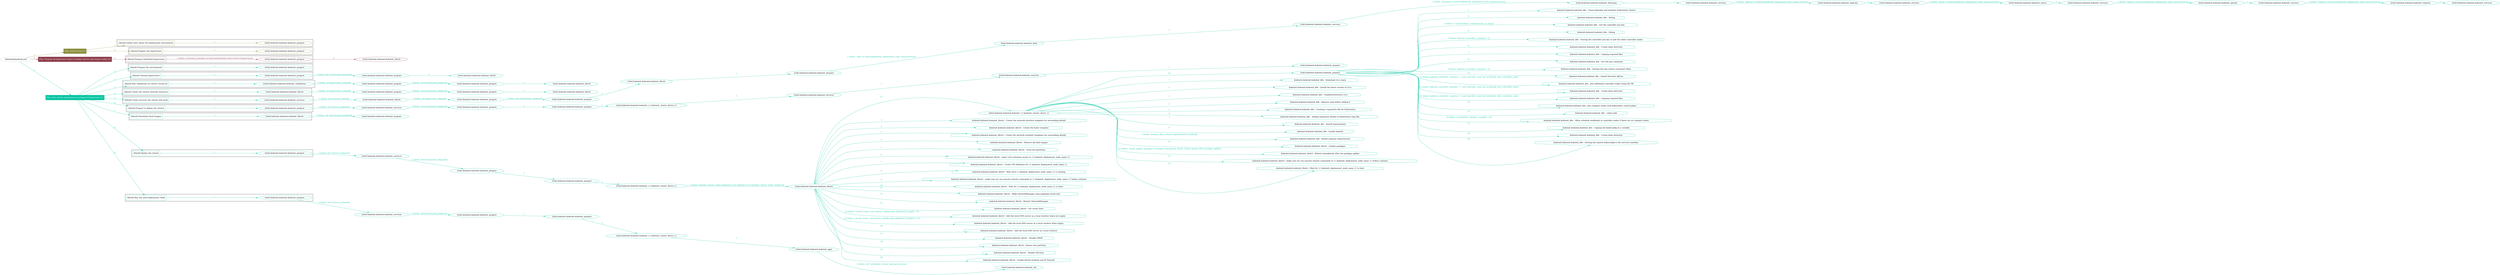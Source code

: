 digraph {
	graph [concentrate=true ordering=in rankdir=LR ratio=fill]
	edge [esep=5 sep=10]
	"kubeinit/playbook.yml" [id=root_node style=dotted]
	play_dfd79b8d [label="Play: Initial setup (1)" color="#8b8f3d" fontcolor="#ffffff" id=play_dfd79b8d shape=box style=filled tooltip=localhost]
	"kubeinit/playbook.yml" -> play_dfd79b8d [label="1 " color="#8b8f3d" fontcolor="#8b8f3d" id=edge_96a7a8d6 labeltooltip="1 " tooltip="1 "]
	subgraph "kubeinit.kubeinit.kubeinit_prepare" {
		role_6476ad67 [label="[role] kubeinit.kubeinit.kubeinit_prepare" color="#8b8f3d" id=role_6476ad67 tooltip="kubeinit.kubeinit.kubeinit_prepare"]
	}
	subgraph "kubeinit.kubeinit.kubeinit_prepare" {
		role_0a205d8a [label="[role] kubeinit.kubeinit.kubeinit_prepare" color="#8b8f3d" id=role_0a205d8a tooltip="kubeinit.kubeinit.kubeinit_prepare"]
	}
	subgraph "Play: Initial setup (1)" {
		play_dfd79b8d -> block_d2c69e02 [label=1 color="#8b8f3d" fontcolor="#8b8f3d" id=edge_992275c7 labeltooltip=1 tooltip=1]
		subgraph cluster_block_d2c69e02 {
			block_d2c69e02 [label="[block] Gather facts about the deployment environment" color="#8b8f3d" id=block_d2c69e02 labeltooltip="Gather facts about the deployment environment" shape=box tooltip="Gather facts about the deployment environment"]
			block_d2c69e02 -> role_6476ad67 [label="1 " color="#8b8f3d" fontcolor="#8b8f3d" id=edge_1d7b21b8 labeltooltip="1 " tooltip="1 "]
		}
		play_dfd79b8d -> block_5bbf44df [label=2 color="#8b8f3d" fontcolor="#8b8f3d" id=edge_c9345293 labeltooltip=2 tooltip=2]
		subgraph cluster_block_5bbf44df {
			block_5bbf44df [label="[block] Prepare the hypervisors" color="#8b8f3d" id=block_5bbf44df labeltooltip="Prepare the hypervisors" shape=box tooltip="Prepare the hypervisors"]
			block_5bbf44df -> role_0a205d8a [label="1 " color="#8b8f3d" fontcolor="#8b8f3d" id=edge_4d7844b6 labeltooltip="1 " tooltip="1 "]
		}
	}
	play_409464c3 [label="Play: Prepare all hypervisor hosts to deploy service and cluster nodes (0)" color="#8e3e4b" fontcolor="#ffffff" id=play_409464c3 shape=box style=filled tooltip="Play: Prepare all hypervisor hosts to deploy service and cluster nodes (0)"]
	"kubeinit/playbook.yml" -> play_409464c3 [label="2 " color="#8e3e4b" fontcolor="#8e3e4b" id=edge_d9c7b9a1 labeltooltip="2 " tooltip="2 "]
	subgraph "kubeinit.kubeinit.kubeinit_libvirt" {
		role_cc9a7845 [label="[role] kubeinit.kubeinit.kubeinit_libvirt" color="#8e3e4b" id=role_cc9a7845 tooltip="kubeinit.kubeinit.kubeinit_libvirt"]
	}
	subgraph "kubeinit.kubeinit.kubeinit_prepare" {
		role_7418c3c0 [label="[role] kubeinit.kubeinit.kubeinit_prepare" color="#8e3e4b" id=role_7418c3c0 tooltip="kubeinit.kubeinit.kubeinit_prepare"]
		role_7418c3c0 -> role_cc9a7845 [label="1 " color="#8e3e4b" fontcolor="#8e3e4b" id=edge_d3475874 labeltooltip="1 " tooltip="1 "]
	}
	subgraph "Play: Prepare all hypervisor hosts to deploy service and cluster nodes (0)" {
		play_409464c3 -> block_e1a783fe [label=1 color="#8e3e4b" fontcolor="#8e3e4b" id=edge_36bd341b labeltooltip=1 tooltip=1]
		subgraph cluster_block_e1a783fe {
			block_e1a783fe [label="[block] Prepare individual hypervisors" color="#8e3e4b" id=block_e1a783fe labeltooltip="Prepare individual hypervisors" shape=box tooltip="Prepare individual hypervisors"]
			block_e1a783fe -> role_7418c3c0 [label="1 [when: inventory_hostname in hostvars['kubeinit-cluster-facts'].hypervisors]" color="#8e3e4b" fontcolor="#8e3e4b" id=edge_0505957f labeltooltip="1 [when: inventory_hostname in hostvars['kubeinit-cluster-facts'].hypervisors]" tooltip="1 [when: inventory_hostname in hostvars['kubeinit-cluster-facts'].hypervisors]"]
		}
	}
	play_9d2ef7f6 [label="Play: Run cluster deployment on prepared hypervisors (1)" color="#07c5a1" fontcolor="#ffffff" id=play_9d2ef7f6 shape=box style=filled tooltip=localhost]
	"kubeinit/playbook.yml" -> play_9d2ef7f6 [label="3 " color="#07c5a1" fontcolor="#07c5a1" id=edge_22282c13 labeltooltip="3 " tooltip="3 "]
	subgraph "kubeinit.kubeinit.kubeinit_prepare" {
		role_9afc8ff8 [label="[role] kubeinit.kubeinit.kubeinit_prepare" color="#07c5a1" id=role_9afc8ff8 tooltip="kubeinit.kubeinit.kubeinit_prepare"]
	}
	subgraph "kubeinit.kubeinit.kubeinit_libvirt" {
		role_ecd988db [label="[role] kubeinit.kubeinit.kubeinit_libvirt" color="#07c5a1" id=role_ecd988db tooltip="kubeinit.kubeinit.kubeinit_libvirt"]
	}
	subgraph "kubeinit.kubeinit.kubeinit_prepare" {
		role_e0e6433e [label="[role] kubeinit.kubeinit.kubeinit_prepare" color="#07c5a1" id=role_e0e6433e tooltip="kubeinit.kubeinit.kubeinit_prepare"]
		role_e0e6433e -> role_ecd988db [label="1 " color="#07c5a1" fontcolor="#07c5a1" id=edge_23e3dff4 labeltooltip="1 " tooltip="1 "]
	}
	subgraph "kubeinit.kubeinit.kubeinit_prepare" {
		role_51f6fd15 [label="[role] kubeinit.kubeinit.kubeinit_prepare" color="#07c5a1" id=role_51f6fd15 tooltip="kubeinit.kubeinit.kubeinit_prepare"]
		role_51f6fd15 -> role_e0e6433e [label="1 [when: not environment_prepared]" color="#07c5a1" fontcolor="#07c5a1" id=edge_7f57734e labeltooltip="1 [when: not environment_prepared]" tooltip="1 [when: not environment_prepared]"]
	}
	subgraph "kubeinit.kubeinit.kubeinit_libvirt" {
		role_9d22013e [label="[role] kubeinit.kubeinit.kubeinit_libvirt" color="#07c5a1" id=role_9d22013e tooltip="kubeinit.kubeinit.kubeinit_libvirt"]
	}
	subgraph "kubeinit.kubeinit.kubeinit_prepare" {
		role_f8eecb4f [label="[role] kubeinit.kubeinit.kubeinit_prepare" color="#07c5a1" id=role_f8eecb4f tooltip="kubeinit.kubeinit.kubeinit_prepare"]
		role_f8eecb4f -> role_9d22013e [label="1 " color="#07c5a1" fontcolor="#07c5a1" id=edge_6692d4be labeltooltip="1 " tooltip="1 "]
	}
	subgraph "kubeinit.kubeinit.kubeinit_prepare" {
		role_03db3a5a [label="[role] kubeinit.kubeinit.kubeinit_prepare" color="#07c5a1" id=role_03db3a5a tooltip="kubeinit.kubeinit.kubeinit_prepare"]
		role_03db3a5a -> role_f8eecb4f [label="1 [when: not environment_prepared]" color="#07c5a1" fontcolor="#07c5a1" id=edge_b6e949ef labeltooltip="1 [when: not environment_prepared]" tooltip="1 [when: not environment_prepared]"]
	}
	subgraph "kubeinit.kubeinit.kubeinit_validations" {
		role_069fc20e [label="[role] kubeinit.kubeinit.kubeinit_validations" color="#07c5a1" id=role_069fc20e tooltip="kubeinit.kubeinit.kubeinit_validations"]
		role_069fc20e -> role_03db3a5a [label="1 [when: not hypervisors_cleaned]" color="#07c5a1" fontcolor="#07c5a1" id=edge_e26597a6 labeltooltip="1 [when: not hypervisors_cleaned]" tooltip="1 [when: not hypervisors_cleaned]"]
	}
	subgraph "kubeinit.kubeinit.kubeinit_libvirt" {
		role_23743b1e [label="[role] kubeinit.kubeinit.kubeinit_libvirt" color="#07c5a1" id=role_23743b1e tooltip="kubeinit.kubeinit.kubeinit_libvirt"]
	}
	subgraph "kubeinit.kubeinit.kubeinit_prepare" {
		role_fb85a9dd [label="[role] kubeinit.kubeinit.kubeinit_prepare" color="#07c5a1" id=role_fb85a9dd tooltip="kubeinit.kubeinit.kubeinit_prepare"]
		role_fb85a9dd -> role_23743b1e [label="1 " color="#07c5a1" fontcolor="#07c5a1" id=edge_a5a524f5 labeltooltip="1 " tooltip="1 "]
	}
	subgraph "kubeinit.kubeinit.kubeinit_prepare" {
		role_662b5072 [label="[role] kubeinit.kubeinit.kubeinit_prepare" color="#07c5a1" id=role_662b5072 tooltip="kubeinit.kubeinit.kubeinit_prepare"]
		role_662b5072 -> role_fb85a9dd [label="1 [when: not environment_prepared]" color="#07c5a1" fontcolor="#07c5a1" id=edge_e8e101c2 labeltooltip="1 [when: not environment_prepared]" tooltip="1 [when: not environment_prepared]"]
	}
	subgraph "kubeinit.kubeinit.kubeinit_libvirt" {
		role_6d7421f3 [label="[role] kubeinit.kubeinit.kubeinit_libvirt" color="#07c5a1" id=role_6d7421f3 tooltip="kubeinit.kubeinit.kubeinit_libvirt"]
		role_6d7421f3 -> role_662b5072 [label="1 [when: not hypervisors_cleaned]" color="#07c5a1" fontcolor="#07c5a1" id=edge_41c1288a labeltooltip="1 [when: not hypervisors_cleaned]" tooltip="1 [when: not hypervisors_cleaned]"]
	}
	subgraph "kubeinit.kubeinit.kubeinit_services" {
		role_d1388d0c [label="[role] kubeinit.kubeinit.kubeinit_services" color="#07c5a1" id=role_d1388d0c tooltip="kubeinit.kubeinit.kubeinit_services"]
	}
	subgraph "kubeinit.kubeinit.kubeinit_registry" {
		role_063aa88d [label="[role] kubeinit.kubeinit.kubeinit_registry" color="#07c5a1" id=role_063aa88d tooltip="kubeinit.kubeinit.kubeinit_registry"]
		role_063aa88d -> role_d1388d0c [label="1 " color="#07c5a1" fontcolor="#07c5a1" id=edge_e7ac0b05 labeltooltip="1 " tooltip="1 "]
	}
	subgraph "kubeinit.kubeinit.kubeinit_services" {
		role_755cec1e [label="[role] kubeinit.kubeinit.kubeinit_services" color="#07c5a1" id=role_755cec1e tooltip="kubeinit.kubeinit.kubeinit_services"]
		role_755cec1e -> role_063aa88d [label="1 [when: 'registry' in hostvars[kubeinit_deployment_node_name].services]" color="#07c5a1" fontcolor="#07c5a1" id=edge_79ad2b6d labeltooltip="1 [when: 'registry' in hostvars[kubeinit_deployment_node_name].services]" tooltip="1 [when: 'registry' in hostvars[kubeinit_deployment_node_name].services]"]
	}
	subgraph "kubeinit.kubeinit.kubeinit_apache" {
		role_9640483a [label="[role] kubeinit.kubeinit.kubeinit_apache" color="#07c5a1" id=role_9640483a tooltip="kubeinit.kubeinit.kubeinit_apache"]
		role_9640483a -> role_755cec1e [label="1 " color="#07c5a1" fontcolor="#07c5a1" id=edge_ebc269c1 labeltooltip="1 " tooltip="1 "]
	}
	subgraph "kubeinit.kubeinit.kubeinit_services" {
		role_77b614f1 [label="[role] kubeinit.kubeinit.kubeinit_services" color="#07c5a1" id=role_77b614f1 tooltip="kubeinit.kubeinit.kubeinit_services"]
		role_77b614f1 -> role_9640483a [label="1 [when: 'apache' in hostvars[kubeinit_deployment_node_name].services]" color="#07c5a1" fontcolor="#07c5a1" id=edge_e55a331e labeltooltip="1 [when: 'apache' in hostvars[kubeinit_deployment_node_name].services]" tooltip="1 [when: 'apache' in hostvars[kubeinit_deployment_node_name].services]"]
	}
	subgraph "kubeinit.kubeinit.kubeinit_nexus" {
		role_dc5c236e [label="[role] kubeinit.kubeinit.kubeinit_nexus" color="#07c5a1" id=role_dc5c236e tooltip="kubeinit.kubeinit.kubeinit_nexus"]
		role_dc5c236e -> role_77b614f1 [label="1 " color="#07c5a1" fontcolor="#07c5a1" id=edge_4182874b labeltooltip="1 " tooltip="1 "]
	}
	subgraph "kubeinit.kubeinit.kubeinit_services" {
		role_6fa981e1 [label="[role] kubeinit.kubeinit.kubeinit_services" color="#07c5a1" id=role_6fa981e1 tooltip="kubeinit.kubeinit.kubeinit_services"]
		role_6fa981e1 -> role_dc5c236e [label="1 [when: 'nexus' in hostvars[kubeinit_deployment_node_name].services]" color="#07c5a1" fontcolor="#07c5a1" id=edge_9dfae717 labeltooltip="1 [when: 'nexus' in hostvars[kubeinit_deployment_node_name].services]" tooltip="1 [when: 'nexus' in hostvars[kubeinit_deployment_node_name].services]"]
	}
	subgraph "kubeinit.kubeinit.kubeinit_haproxy" {
		role_fa422d98 [label="[role] kubeinit.kubeinit.kubeinit_haproxy" color="#07c5a1" id=role_fa422d98 tooltip="kubeinit.kubeinit.kubeinit_haproxy"]
		role_fa422d98 -> role_6fa981e1 [label="1 " color="#07c5a1" fontcolor="#07c5a1" id=edge_91a41e08 labeltooltip="1 " tooltip="1 "]
	}
	subgraph "kubeinit.kubeinit.kubeinit_services" {
		role_6d0120be [label="[role] kubeinit.kubeinit.kubeinit_services" color="#07c5a1" id=role_6d0120be tooltip="kubeinit.kubeinit.kubeinit_services"]
		role_6d0120be -> role_fa422d98 [label="1 [when: 'haproxy' in hostvars[kubeinit_deployment_node_name].services]" color="#07c5a1" fontcolor="#07c5a1" id=edge_fefecb56 labeltooltip="1 [when: 'haproxy' in hostvars[kubeinit_deployment_node_name].services]" tooltip="1 [when: 'haproxy' in hostvars[kubeinit_deployment_node_name].services]"]
	}
	subgraph "kubeinit.kubeinit.kubeinit_dnsmasq" {
		role_f5c0b115 [label="[role] kubeinit.kubeinit.kubeinit_dnsmasq" color="#07c5a1" id=role_f5c0b115 tooltip="kubeinit.kubeinit.kubeinit_dnsmasq"]
		role_f5c0b115 -> role_6d0120be [label="1 " color="#07c5a1" fontcolor="#07c5a1" id=edge_2d54512e labeltooltip="1 " tooltip="1 "]
	}
	subgraph "kubeinit.kubeinit.kubeinit_services" {
		role_55639468 [label="[role] kubeinit.kubeinit.kubeinit_services" color="#07c5a1" id=role_55639468 tooltip="kubeinit.kubeinit.kubeinit_services"]
		role_55639468 -> role_f5c0b115 [label="1 [when: 'dnsmasq' in hostvars[kubeinit_deployment_node_name].services]" color="#07c5a1" fontcolor="#07c5a1" id=edge_465cef56 labeltooltip="1 [when: 'dnsmasq' in hostvars[kubeinit_deployment_node_name].services]" tooltip="1 [when: 'dnsmasq' in hostvars[kubeinit_deployment_node_name].services]"]
	}
	subgraph "kubeinit.kubeinit.kubeinit_bind" {
		role_c16638c1 [label="[role] kubeinit.kubeinit.kubeinit_bind" color="#07c5a1" id=role_c16638c1 tooltip="kubeinit.kubeinit.kubeinit_bind"]
		role_c16638c1 -> role_55639468 [label="1 " color="#07c5a1" fontcolor="#07c5a1" id=edge_338dc051 labeltooltip="1 " tooltip="1 "]
	}
	subgraph "kubeinit.kubeinit.kubeinit_prepare" {
		role_3c90bac4 [label="[role] kubeinit.kubeinit.kubeinit_prepare" color="#07c5a1" id=role_3c90bac4 tooltip="kubeinit.kubeinit.kubeinit_prepare"]
		role_3c90bac4 -> role_c16638c1 [label="1 [when: 'bind' in hostvars[kubeinit_deployment_node_name].services]" color="#07c5a1" fontcolor="#07c5a1" id=edge_40b8c671 labeltooltip="1 [when: 'bind' in hostvars[kubeinit_deployment_node_name].services]" tooltip="1 [when: 'bind' in hostvars[kubeinit_deployment_node_name].services]"]
	}
	subgraph "kubeinit.kubeinit.kubeinit_libvirt" {
		role_d2f9d122 [label="[role] kubeinit.kubeinit.kubeinit_libvirt" color="#07c5a1" id=role_d2f9d122 tooltip="kubeinit.kubeinit.kubeinit_libvirt"]
		role_d2f9d122 -> role_3c90bac4 [label="1 " color="#07c5a1" fontcolor="#07c5a1" id=edge_5f5e112d labeltooltip="1 " tooltip="1 "]
	}
	subgraph "kubeinit.kubeinit.kubeinit_prepare" {
		role_71e71cca [label="[role] kubeinit.kubeinit.kubeinit_prepare" color="#07c5a1" id=role_71e71cca tooltip="kubeinit.kubeinit.kubeinit_prepare"]
		role_71e71cca -> role_d2f9d122 [label="1 " color="#07c5a1" fontcolor="#07c5a1" id=edge_0b9cb159 labeltooltip="1 " tooltip="1 "]
	}
	subgraph "kubeinit.kubeinit.kubeinit_prepare" {
		role_f7eecae5 [label="[role] kubeinit.kubeinit.kubeinit_prepare" color="#07c5a1" id=role_f7eecae5 tooltip="kubeinit.kubeinit.kubeinit_prepare"]
		role_f7eecae5 -> role_71e71cca [label="1 [when: not environment_prepared]" color="#07c5a1" fontcolor="#07c5a1" id=edge_3ae595a8 labeltooltip="1 [when: not environment_prepared]" tooltip="1 [when: not environment_prepared]"]
	}
	subgraph "kubeinit.kubeinit.kubeinit_libvirt" {
		role_d1906602 [label="[role] kubeinit.kubeinit.kubeinit_libvirt" color="#07c5a1" id=role_d1906602 tooltip="kubeinit.kubeinit.kubeinit_libvirt"]
		role_d1906602 -> role_f7eecae5 [label="1 [when: not hypervisors_cleaned]" color="#07c5a1" fontcolor="#07c5a1" id=edge_cedf190f labeltooltip="1 [when: not hypervisors_cleaned]" tooltip="1 [when: not hypervisors_cleaned]"]
	}
	subgraph "kubeinit.kubeinit.kubeinit_services" {
		role_6f24ee7f [label="[role] kubeinit.kubeinit.kubeinit_services" color="#07c5a1" id=role_6f24ee7f tooltip="kubeinit.kubeinit.kubeinit_services"]
		role_6f24ee7f -> role_d1906602 [label="1 [when: not network_created]" color="#07c5a1" fontcolor="#07c5a1" id=edge_8d33572d labeltooltip="1 [when: not network_created]" tooltip="1 [when: not network_created]"]
	}
	subgraph "kubeinit.kubeinit.kubeinit_prepare" {
		role_de130c65 [label="[role] kubeinit.kubeinit.kubeinit_prepare" color="#07c5a1" id=role_de130c65 tooltip="kubeinit.kubeinit.kubeinit_prepare"]
	}
	subgraph "kubeinit.kubeinit.kubeinit_services" {
		role_80ada42e [label="[role] kubeinit.kubeinit.kubeinit_services" color="#07c5a1" id=role_80ada42e tooltip="kubeinit.kubeinit.kubeinit_services"]
		role_80ada42e -> role_de130c65 [label="1 " color="#07c5a1" fontcolor="#07c5a1" id=edge_fec42c41 labeltooltip="1 " tooltip="1 "]
	}
	subgraph "kubeinit.kubeinit.kubeinit_services" {
		role_b4285c5c [label="[role] kubeinit.kubeinit.kubeinit_services" color="#07c5a1" id=role_b4285c5c tooltip="kubeinit.kubeinit.kubeinit_services"]
		role_b4285c5c -> role_80ada42e [label="1 " color="#07c5a1" fontcolor="#07c5a1" id=edge_82ae983e labeltooltip="1 " tooltip="1 "]
	}
	subgraph "kubeinit.kubeinit.kubeinit_{{ kubeinit_cluster_distro }}" {
		role_cb7c6f23 [label="[role] kubeinit.kubeinit.kubeinit_{{ kubeinit_cluster_distro }}" color="#07c5a1" id=role_cb7c6f23 tooltip="kubeinit.kubeinit.kubeinit_{{ kubeinit_cluster_distro }}"]
		role_cb7c6f23 -> role_b4285c5c [label="1 " color="#07c5a1" fontcolor="#07c5a1" id=edge_811fff4d labeltooltip="1 " tooltip="1 "]
	}
	subgraph "kubeinit.kubeinit.kubeinit_prepare" {
		role_a139e153 [label="[role] kubeinit.kubeinit.kubeinit_prepare" color="#07c5a1" id=role_a139e153 tooltip="kubeinit.kubeinit.kubeinit_prepare"]
		role_a139e153 -> role_cb7c6f23 [label="1 " color="#07c5a1" fontcolor="#07c5a1" id=edge_70f55fc1 labeltooltip="1 " tooltip="1 "]
	}
	subgraph "kubeinit.kubeinit.kubeinit_prepare" {
		role_c9bec542 [label="[role] kubeinit.kubeinit.kubeinit_prepare" color="#07c5a1" id=role_c9bec542 tooltip="kubeinit.kubeinit.kubeinit_prepare"]
		role_c9bec542 -> role_a139e153 [label="1 " color="#07c5a1" fontcolor="#07c5a1" id=edge_81d6e5d4 labeltooltip="1 " tooltip="1 "]
	}
	subgraph "kubeinit.kubeinit.kubeinit_services" {
		role_017b4dc8 [label="[role] kubeinit.kubeinit.kubeinit_services" color="#07c5a1" id=role_017b4dc8 tooltip="kubeinit.kubeinit.kubeinit_services"]
		role_017b4dc8 -> role_c9bec542 [label="1 [when: not environment_prepared]" color="#07c5a1" fontcolor="#07c5a1" id=edge_892700e3 labeltooltip="1 [when: not environment_prepared]" tooltip="1 [when: not environment_prepared]"]
	}
	subgraph "kubeinit.kubeinit.kubeinit_prepare" {
		role_e9a01234 [label="[role] kubeinit.kubeinit.kubeinit_prepare" color="#07c5a1" id=role_e9a01234 tooltip="kubeinit.kubeinit.kubeinit_prepare"]
		role_e9a01234 -> role_017b4dc8 [label="1 [when: not services_prepared]" color="#07c5a1" fontcolor="#07c5a1" id=edge_1f6de063 labeltooltip="1 [when: not services_prepared]" tooltip="1 [when: not services_prepared]"]
	}
	subgraph "kubeinit.kubeinit.kubeinit_prepare" {
		role_8886a49f [label="[role] kubeinit.kubeinit.kubeinit_prepare" color="#07c5a1" id=role_8886a49f tooltip="kubeinit.kubeinit.kubeinit_prepare"]
	}
	subgraph "kubeinit.kubeinit.kubeinit_libvirt" {
		role_4562f838 [label="[role] kubeinit.kubeinit.kubeinit_libvirt" color="#07c5a1" id=role_4562f838 tooltip="kubeinit.kubeinit.kubeinit_libvirt"]
		role_4562f838 -> role_8886a49f [label="1 [when: not environment_prepared]" color="#07c5a1" fontcolor="#07c5a1" id=edge_0692bb6c labeltooltip="1 [when: not environment_prepared]" tooltip="1 [when: not environment_prepared]"]
	}
	subgraph "kubeinit.kubeinit.kubeinit_prepare" {
		role_f05bda6c [label="[role] kubeinit.kubeinit.kubeinit_prepare" color="#07c5a1" id=role_f05bda6c tooltip="kubeinit.kubeinit.kubeinit_prepare"]
		task_84cbaf71 [label="kubeinit.kubeinit.kubeinit_k8s : Clean kubeadm and initialize Kubernetes cluster" color="#07c5a1" id=task_84cbaf71 shape=octagon tooltip="kubeinit.kubeinit.kubeinit_k8s : Clean kubeadm and initialize Kubernetes cluster"]
		role_f05bda6c -> task_84cbaf71 [label="1 " color="#07c5a1" fontcolor="#07c5a1" id=edge_67381da0 labeltooltip="1 " tooltip="1 "]
		task_0845a7b5 [label="kubeinit.kubeinit.kubeinit_k8s : Debug" color="#07c5a1" id=task_0845a7b5 shape=octagon tooltip="kubeinit.kubeinit.kubeinit_k8s : Debug"]
		role_f05bda6c -> task_0845a7b5 [label="2 " color="#07c5a1" fontcolor="#07c5a1" id=edge_a518b28b labeltooltip="2 " tooltip="2 "]
		task_fda8bce7 [label="kubeinit.kubeinit.kubeinit_k8s : Get the controller join key" color="#07c5a1" id=task_fda8bce7 shape=octagon tooltip="kubeinit.kubeinit.kubeinit_k8s : Get the controller join key"]
		role_f05bda6c -> task_fda8bce7 [label="3 [when: ('--control-plane --certificate-key' in item)]" color="#07c5a1" fontcolor="#07c5a1" id=edge_a061f75d labeltooltip="3 [when: ('--control-plane --certificate-key' in item)]" tooltip="3 [when: ('--control-plane --certificate-key' in item)]"]
		task_818addd4 [label="kubeinit.kubeinit.kubeinit_k8s : Debug" color="#07c5a1" id=task_818addd4 shape=octagon tooltip="kubeinit.kubeinit.kubeinit_k8s : Debug"]
		role_f05bda6c -> task_818addd4 [label="4 " color="#07c5a1" fontcolor="#07c5a1" id=edge_bd16effd labeltooltip="4 " tooltip="4 "]
		task_00fea963 [label="kubeinit.kubeinit.kubeinit_k8s : Storing the controller join key to add the other controller nodes." color="#07c5a1" id=task_00fea963 shape=octagon tooltip="kubeinit.kubeinit.kubeinit_k8s : Storing the controller join key to add the other controller nodes."]
		role_f05bda6c -> task_00fea963 [label="5 [when: kubeinit_controller_count|int > 1]" color="#07c5a1" fontcolor="#07c5a1" id=edge_e56f8250 labeltooltip="5 [when: kubeinit_controller_count|int > 1]" tooltip="5 [when: kubeinit_controller_count|int > 1]"]
		task_abdc4329 [label="kubeinit.kubeinit.kubeinit_k8s : Create kube directory" color="#07c5a1" id=task_abdc4329 shape=octagon tooltip="kubeinit.kubeinit.kubeinit_k8s : Create kube directory"]
		role_f05bda6c -> task_abdc4329 [label="6 " color="#07c5a1" fontcolor="#07c5a1" id=edge_fc331b45 labeltooltip="6 " tooltip="6 "]
		task_6f9a37be [label="kubeinit.kubeinit.kubeinit_k8s : Copying required files" color="#07c5a1" id=task_6f9a37be shape=octagon tooltip="kubeinit.kubeinit.kubeinit_k8s : Copying required files"]
		role_f05bda6c -> task_6f9a37be [label="7 " color="#07c5a1" fontcolor="#07c5a1" id=edge_5af1e648 labeltooltip="7 " tooltip="7 "]
		task_cbc16b71 [label="kubeinit.kubeinit.kubeinit_k8s : Get the join command" color="#07c5a1" id=task_cbc16b71 shape=octagon tooltip="kubeinit.kubeinit.kubeinit_k8s : Get the join command"]
		role_f05bda6c -> task_cbc16b71 [label="8 " color="#07c5a1" fontcolor="#07c5a1" id=edge_e0766524 labeltooltip="8 " tooltip="8 "]
		task_91227da7 [label="kubeinit.kubeinit.kubeinit_k8s : Storing the join cluster command token." color="#07c5a1" id=task_91227da7 shape=octagon tooltip="kubeinit.kubeinit.kubeinit_k8s : Storing the join cluster command token."]
		role_f05bda6c -> task_91227da7 [label="9 [when: kubeinit_controller_count|int > 1]" color="#07c5a1" fontcolor="#07c5a1" id=edge_c02494ed labeltooltip="9 [when: kubeinit_controller_count|int > 1]" tooltip="9 [when: kubeinit_controller_count|int > 1]"]
		task_ca867332 [label="kubeinit.kubeinit.kubeinit_k8s : Install Network Add-on" color="#07c5a1" id=task_ca867332 shape=octagon tooltip="kubeinit.kubeinit.kubeinit_k8s : Install Network Add-on"]
		role_f05bda6c -> task_ca867332 [label="10 " color="#07c5a1" fontcolor="#07c5a1" id=edge_e65eba1e labeltooltip="10 " tooltip="10 "]
		task_c99cf681 [label="kubeinit.kubeinit.kubeinit_k8s : Join additional controller nodes using the PK" color="#07c5a1" id=task_c99cf681 shape=octagon tooltip="kubeinit.kubeinit.kubeinit_k8s : Join additional controller nodes using the PK"]
		role_f05bda6c -> task_c99cf681 [label="11 [when: kubeinit_controller_count|int > 1 and controller_node not in kubeinit_first_controller_node]" color="#07c5a1" fontcolor="#07c5a1" id=edge_89cf4a8d labeltooltip="11 [when: kubeinit_controller_count|int > 1 and controller_node not in kubeinit_first_controller_node]" tooltip="11 [when: kubeinit_controller_count|int > 1 and controller_node not in kubeinit_first_controller_node]"]
		task_9ae2a1de [label="kubeinit.kubeinit.kubeinit_k8s : Create kube directory" color="#07c5a1" id=task_9ae2a1de shape=octagon tooltip="kubeinit.kubeinit.kubeinit_k8s : Create kube directory"]
		role_f05bda6c -> task_9ae2a1de [label="12 [when: kubeinit_controller_count|int > 1 and controller_node not in kubeinit_first_controller_node]" color="#07c5a1" fontcolor="#07c5a1" id=edge_76725442 labeltooltip="12 [when: kubeinit_controller_count|int > 1 and controller_node not in kubeinit_first_controller_node]" tooltip="12 [when: kubeinit_controller_count|int > 1 and controller_node not in kubeinit_first_controller_node]"]
		task_debea1d4 [label="kubeinit.kubeinit.kubeinit_k8s : Copying required files" color="#07c5a1" id=task_debea1d4 shape=octagon tooltip="kubeinit.kubeinit.kubeinit_k8s : Copying required files"]
		role_f05bda6c -> task_debea1d4 [label="13 [when: kubeinit_controller_count|int > 1 and controller_node not in kubeinit_first_controller_node]" color="#07c5a1" fontcolor="#07c5a1" id=edge_5b041b7b labeltooltip="13 [when: kubeinit_controller_count|int > 1 and controller_node not in kubeinit_first_controller_node]" tooltip="13 [when: kubeinit_controller_count|int > 1 and controller_node not in kubeinit_first_controller_node]"]
		task_6fee6fbe [label="kubeinit.kubeinit.kubeinit_k8s : Join compute nodes with kubernetes control plane" color="#07c5a1" id=task_6fee6fbe shape=octagon tooltip="kubeinit.kubeinit.kubeinit_k8s : Join compute nodes with kubernetes control plane"]
		role_f05bda6c -> task_6fee6fbe [label="14 " color="#07c5a1" fontcolor="#07c5a1" id=edge_77ca4cc1 labeltooltip="14 " tooltip="14 "]
		task_31b7a493 [label="kubeinit.kubeinit.kubeinit_k8s : Label node" color="#07c5a1" id=task_31b7a493 shape=octagon tooltip="kubeinit.kubeinit.kubeinit_k8s : Label node"]
		role_f05bda6c -> task_31b7a493 [label="15 " color="#07c5a1" fontcolor="#07c5a1" id=edge_92abcfcb labeltooltip="15 " tooltip="15 "]
		task_d4c5d96f [label="kubeinit.kubeinit.kubeinit_k8s : Allow schedule workloads in controller nodes if there are no compute nodes" color="#07c5a1" id=task_d4c5d96f shape=octagon tooltip="kubeinit.kubeinit.kubeinit_k8s : Allow schedule workloads in controller nodes if there are no compute nodes"]
		role_f05bda6c -> task_d4c5d96f [label="16 [when: not kubeinit_compute_count|int > 0]" color="#07c5a1" fontcolor="#07c5a1" id=edge_4374ce18 labeltooltip="16 [when: not kubeinit_compute_count|int > 0]" tooltip="16 [when: not kubeinit_compute_count|int > 0]"]
		task_130b8cf4 [label="kubeinit.kubeinit.kubeinit_k8s : Copying the kubeconfig to a variable" color="#07c5a1" id=task_130b8cf4 shape=octagon tooltip="kubeinit.kubeinit.kubeinit_k8s : Copying the kubeconfig to a variable"]
		role_f05bda6c -> task_130b8cf4 [label="17 " color="#07c5a1" fontcolor="#07c5a1" id=edge_4a19d8cf labeltooltip="17 " tooltip="17 "]
		task_dcc3355d [label="kubeinit.kubeinit.kubeinit_k8s : Create kube directory" color="#07c5a1" id=task_dcc3355d shape=octagon tooltip="kubeinit.kubeinit.kubeinit_k8s : Create kube directory"]
		role_f05bda6c -> task_dcc3355d [label="18 " color="#07c5a1" fontcolor="#07c5a1" id=edge_0d4e70af labeltooltip="18 " tooltip="18 "]
		task_1859db72 [label="kubeinit.kubeinit.kubeinit_k8s : Storing the master kubeconfig to the services machine." color="#07c5a1" id=task_1859db72 shape=octagon tooltip="kubeinit.kubeinit.kubeinit_k8s : Storing the master kubeconfig to the services machine."]
		role_f05bda6c -> task_1859db72 [label="19 " color="#07c5a1" fontcolor="#07c5a1" id=edge_7f118551 labeltooltip="19 " tooltip="19 "]
	}
	subgraph "kubeinit.kubeinit.kubeinit_{{ kubeinit_cluster_distro }}" {
		role_a3672b73 [label="[role] kubeinit.kubeinit.kubeinit_{{ kubeinit_cluster_distro }}" color="#07c5a1" id=role_a3672b73 tooltip="kubeinit.kubeinit.kubeinit_{{ kubeinit_cluster_distro }}"]
		task_e3267216 [label="kubeinit.kubeinit.kubeinit_k8s : Download cri-o repos" color="#07c5a1" id=task_e3267216 shape=octagon tooltip="kubeinit.kubeinit.kubeinit_k8s : Download cri-o repos"]
		role_a3672b73 -> task_e3267216 [label="1 " color="#07c5a1" fontcolor="#07c5a1" id=edge_fbf18310 labeltooltip="1 " tooltip="1 "]
		task_f24c2c4b [label="kubeinit.kubeinit.kubeinit_k8s : Install the latest version of cri-o" color="#07c5a1" id=task_f24c2c4b shape=octagon tooltip="kubeinit.kubeinit.kubeinit_k8s : Install the latest version of cri-o"]
		role_a3672b73 -> task_f24c2c4b [label="2 " color="#07c5a1" fontcolor="#07c5a1" id=edge_80c8ee9d labeltooltip="2 " tooltip="2 "]
		task_a735484e [label="kubeinit.kubeinit.kubeinit_k8s : Enable/start/status cri-o" color="#07c5a1" id=task_a735484e shape=octagon tooltip="kubeinit.kubeinit.kubeinit_k8s : Enable/start/status cri-o"]
		role_a3672b73 -> task_a735484e [label="3 " color="#07c5a1" fontcolor="#07c5a1" id=edge_64b1a065 labeltooltip="3 " tooltip="3 "]
		task_1af596d1 [label="kubeinit.kubeinit.kubeinit_k8s : Remove repo before adding it" color="#07c5a1" id=task_1af596d1 shape=octagon tooltip="kubeinit.kubeinit.kubeinit_k8s : Remove repo before adding it"]
		role_a3672b73 -> task_1af596d1 [label="4 " color="#07c5a1" fontcolor="#07c5a1" id=edge_80cb3c08 labeltooltip="4 " tooltip="4 "]
		task_52ddf3ac [label="kubeinit.kubeinit.kubeinit_k8s : Creating a repository file for Kubernetes" color="#07c5a1" id=task_52ddf3ac shape=octagon tooltip="kubeinit.kubeinit.kubeinit_k8s : Creating a repository file for Kubernetes"]
		role_a3672b73 -> task_52ddf3ac [label="5 " color="#07c5a1" fontcolor="#07c5a1" id=edge_9e05b9d0 labeltooltip="5 " tooltip="5 "]
		task_194af85a [label="kubeinit.kubeinit.kubeinit_k8s : Adding repository details in Kubernetes repo file." color="#07c5a1" id=task_194af85a shape=octagon tooltip="kubeinit.kubeinit.kubeinit_k8s : Adding repository details in Kubernetes repo file."]
		role_a3672b73 -> task_194af85a [label="6 " color="#07c5a1" fontcolor="#07c5a1" id=edge_e0ba54e7 labeltooltip="6 " tooltip="6 "]
		task_b56a4829 [label="kubeinit.kubeinit.kubeinit_k8s : Install requirements" color="#07c5a1" id=task_b56a4829 shape=octagon tooltip="kubeinit.kubeinit.kubeinit_k8s : Install requirements"]
		role_a3672b73 -> task_b56a4829 [label="7 " color="#07c5a1" fontcolor="#07c5a1" id=edge_e9688cd4 labeltooltip="7 " tooltip="7 "]
		task_3f14ee2f [label="kubeinit.kubeinit.kubeinit_k8s : Enable kubelet" color="#07c5a1" id=task_3f14ee2f shape=octagon tooltip="kubeinit.kubeinit.kubeinit_k8s : Enable kubelet"]
		role_a3672b73 -> task_3f14ee2f [label="8 " color="#07c5a1" fontcolor="#07c5a1" id=edge_291b683c labeltooltip="8 " tooltip="8 "]
		task_93dbfb0d [label="kubeinit.kubeinit.kubeinit_k8s : Install common requirements" color="#07c5a1" id=task_93dbfb0d shape=octagon tooltip="kubeinit.kubeinit.kubeinit_k8s : Install common requirements"]
		role_a3672b73 -> task_93dbfb0d [label="9 [when: kubeinit_k8s_common_dependencies is defined]" color="#07c5a1" fontcolor="#07c5a1" id=edge_bb6a4c44 labeltooltip="9 [when: kubeinit_k8s_common_dependencies is defined]" tooltip="9 [when: kubeinit_k8s_common_dependencies is defined]"]
		task_da72cfc7 [label="kubeinit.kubeinit.kubeinit_libvirt : Update packages" color="#07c5a1" id=task_da72cfc7 shape=octagon tooltip="kubeinit.kubeinit.kubeinit_libvirt : Update packages"]
		role_a3672b73 -> task_da72cfc7 [label="10 " color="#07c5a1" fontcolor="#07c5a1" id=edge_6ebc76c5 labeltooltip="10 " tooltip="10 "]
		task_a38b663e [label="kubeinit.kubeinit.kubeinit_libvirt : Reboot immediately after the package update" color="#07c5a1" id=task_a38b663e shape=octagon tooltip="kubeinit.kubeinit.kubeinit_libvirt : Reboot immediately after the package update"]
		role_a3672b73 -> task_a38b663e [label="11 [when: _result_update_packages is changed and kubeinit_libvirt_reboot_guests_after_package_update]" color="#07c5a1" fontcolor="#07c5a1" id=edge_c26597b9 labeltooltip="11 [when: _result_update_packages is changed and kubeinit_libvirt_reboot_guests_after_package_update]" tooltip="11 [when: _result_update_packages is changed and kubeinit_libvirt_reboot_guests_after_package_update]"]
		task_17edc994 [label="kubeinit.kubeinit.kubeinit_libvirt : make sure we can execute remote commands in {{ kubeinit_deployment_node_name }} before continue" color="#07c5a1" id=task_17edc994 shape=octagon tooltip="kubeinit.kubeinit.kubeinit_libvirt : make sure we can execute remote commands in {{ kubeinit_deployment_node_name }} before continue"]
		role_a3672b73 -> task_17edc994 [label="12 " color="#07c5a1" fontcolor="#07c5a1" id=edge_0c4dbdd0 labeltooltip="12 " tooltip="12 "]
		task_7e38c8a6 [label="kubeinit.kubeinit.kubeinit_libvirt : Wait for {{ kubeinit_deployment_node_name }} to boot" color="#07c5a1" id=task_7e38c8a6 shape=octagon tooltip="kubeinit.kubeinit.kubeinit_libvirt : Wait for {{ kubeinit_deployment_node_name }} to boot"]
		role_a3672b73 -> task_7e38c8a6 [label="13 " color="#07c5a1" fontcolor="#07c5a1" id=edge_dae981a4 labeltooltip="13 " tooltip="13 "]
		role_a3672b73 -> role_f05bda6c [label="14 " color="#07c5a1" fontcolor="#07c5a1" id=edge_0771c487 labeltooltip="14 " tooltip="14 "]
	}
	subgraph "kubeinit.kubeinit.kubeinit_libvirt" {
		role_b6708e61 [label="[role] kubeinit.kubeinit.kubeinit_libvirt" color="#07c5a1" id=role_b6708e61 tooltip="kubeinit.kubeinit.kubeinit_libvirt"]
		task_1cb83270 [label="kubeinit.kubeinit.kubeinit_libvirt : Create the network interface template for networking details" color="#07c5a1" id=task_1cb83270 shape=octagon tooltip="kubeinit.kubeinit.kubeinit_libvirt : Create the network interface template for networking details"]
		role_b6708e61 -> task_1cb83270 [label="1 " color="#07c5a1" fontcolor="#07c5a1" id=edge_9de0e516 labeltooltip="1 " tooltip="1 "]
		task_de9fc27d [label="kubeinit.kubeinit.kubeinit_libvirt : Create the hosts template" color="#07c5a1" id=task_de9fc27d shape=octagon tooltip="kubeinit.kubeinit.kubeinit_libvirt : Create the hosts template"]
		role_b6708e61 -> task_de9fc27d [label="2 " color="#07c5a1" fontcolor="#07c5a1" id=edge_e8135de5 labeltooltip="2 " tooltip="2 "]
		task_b422915d [label="kubeinit.kubeinit.kubeinit_libvirt : Create the network cloudinit templates for networking details" color="#07c5a1" id=task_b422915d shape=octagon tooltip="kubeinit.kubeinit.kubeinit_libvirt : Create the network cloudinit templates for networking details"]
		role_b6708e61 -> task_b422915d [label="3 " color="#07c5a1" fontcolor="#07c5a1" id=edge_0dbcc64f labeltooltip="3 " tooltip="3 "]
		task_a13906b4 [label="kubeinit.kubeinit.kubeinit_libvirt : Remove old disk images" color="#07c5a1" id=task_a13906b4 shape=octagon tooltip="kubeinit.kubeinit.kubeinit_libvirt : Remove old disk images"]
		role_b6708e61 -> task_a13906b4 [label="4 " color="#07c5a1" fontcolor="#07c5a1" id=edge_ab34bf40 labeltooltip="4 " tooltip="4 "]
		task_a30a65be [label="kubeinit.kubeinit.kubeinit_libvirt : Grow the partitions" color="#07c5a1" id=task_a30a65be shape=octagon tooltip="kubeinit.kubeinit.kubeinit_libvirt : Grow the partitions"]
		role_b6708e61 -> task_a30a65be [label="5 " color="#07c5a1" fontcolor="#07c5a1" id=edge_73c19b01 labeltooltip="5 " tooltip="5 "]
		task_bbf20609 [label="kubeinit.kubeinit.kubeinit_libvirt : Inject virt-customize assets in {{ kubeinit_deployment_node_name }}" color="#07c5a1" id=task_bbf20609 shape=octagon tooltip="kubeinit.kubeinit.kubeinit_libvirt : Inject virt-customize assets in {{ kubeinit_deployment_node_name }}"]
		role_b6708e61 -> task_bbf20609 [label="6 " color="#07c5a1" fontcolor="#07c5a1" id=edge_904d68d3 labeltooltip="6 " tooltip="6 "]
		task_f0fbcb05 [label="kubeinit.kubeinit.kubeinit_libvirt : Create VM definition for {{ kubeinit_deployment_node_name }}" color="#07c5a1" id=task_f0fbcb05 shape=octagon tooltip="kubeinit.kubeinit.kubeinit_libvirt : Create VM definition for {{ kubeinit_deployment_node_name }}"]
		role_b6708e61 -> task_f0fbcb05 [label="7 " color="#07c5a1" fontcolor="#07c5a1" id=edge_ba725f45 labeltooltip="7 " tooltip="7 "]
		task_9edd6115 [label="kubeinit.kubeinit.kubeinit_libvirt : Wait until {{ kubeinit_deployment_node_name }} is running" color="#07c5a1" id=task_9edd6115 shape=octagon tooltip="kubeinit.kubeinit.kubeinit_libvirt : Wait until {{ kubeinit_deployment_node_name }} is running"]
		role_b6708e61 -> task_9edd6115 [label="8 " color="#07c5a1" fontcolor="#07c5a1" id=edge_2c59ee0b labeltooltip="8 " tooltip="8 "]
		task_1d9c4946 [label="kubeinit.kubeinit.kubeinit_libvirt : make sure we can execute remote commands in {{ kubeinit_deployment_node_name }} before continue" color="#07c5a1" id=task_1d9c4946 shape=octagon tooltip="kubeinit.kubeinit.kubeinit_libvirt : make sure we can execute remote commands in {{ kubeinit_deployment_node_name }} before continue"]
		role_b6708e61 -> task_1d9c4946 [label="9 " color="#07c5a1" fontcolor="#07c5a1" id=edge_6e4c3407 labeltooltip="9 " tooltip="9 "]
		task_23cf931a [label="kubeinit.kubeinit.kubeinit_libvirt : Wait for {{ kubeinit_deployment_node_name }} to boot" color="#07c5a1" id=task_23cf931a shape=octagon tooltip="kubeinit.kubeinit.kubeinit_libvirt : Wait for {{ kubeinit_deployment_node_name }} to boot"]
		role_b6708e61 -> task_23cf931a [label="10 " color="#07c5a1" fontcolor="#07c5a1" id=edge_c5ffe52d labeltooltip="10 " tooltip="10 "]
		task_094c4214 [label="kubeinit.kubeinit.kubeinit_libvirt : Make NetworkManager stop updating resolv.conf" color="#07c5a1" id=task_094c4214 shape=octagon tooltip="kubeinit.kubeinit.kubeinit_libvirt : Make NetworkManager stop updating resolv.conf"]
		role_b6708e61 -> task_094c4214 [label="11 " color="#07c5a1" fontcolor="#07c5a1" id=edge_8407798c labeltooltip="11 " tooltip="11 "]
		task_f28bd67f [label="kubeinit.kubeinit.kubeinit_libvirt : Restart NetworkManager" color="#07c5a1" id=task_f28bd67f shape=octagon tooltip="kubeinit.kubeinit.kubeinit_libvirt : Restart NetworkManager"]
		role_b6708e61 -> task_f28bd67f [label="12 " color="#07c5a1" fontcolor="#07c5a1" id=edge_d9b7ecda labeltooltip="12 " tooltip="12 "]
		task_5bc9e5a9 [label="kubeinit.kubeinit.kubeinit_libvirt : Get resolv lines" color="#07c5a1" id=task_5bc9e5a9 shape=octagon tooltip="kubeinit.kubeinit.kubeinit_libvirt : Get resolv lines"]
		role_b6708e61 -> task_5bc9e5a9 [label="13 " color="#07c5a1" fontcolor="#07c5a1" id=edge_db00349d labeltooltip="13 " tooltip="13 "]
		task_43b3a5d1 [label="kubeinit.kubeinit.kubeinit_libvirt : Add the local DNS server as a local resolver when not empty" color="#07c5a1" id=task_43b3a5d1 shape=octagon tooltip="kubeinit.kubeinit.kubeinit_libvirt : Add the local DNS server as a local resolver when not empty"]
		role_b6708e61 -> task_43b3a5d1 [label="14 [when: (_result_resolv_conf.content | b64decode).splitlines() | length > 0]" color="#07c5a1" fontcolor="#07c5a1" id=edge_010f9fa7 labeltooltip="14 [when: (_result_resolv_conf.content | b64decode).splitlines() | length > 0]" tooltip="14 [when: (_result_resolv_conf.content | b64decode).splitlines() | length > 0]"]
		task_96cc7a11 [label="kubeinit.kubeinit.kubeinit_libvirt : Add the local DNS server as a local resolver when empty" color="#07c5a1" id=task_96cc7a11 shape=octagon tooltip="kubeinit.kubeinit.kubeinit_libvirt : Add the local DNS server as a local resolver when empty"]
		role_b6708e61 -> task_96cc7a11 [label="15 [when: (_result_resolv_conf.content | b64decode).splitlines() | length == 0]" color="#07c5a1" fontcolor="#07c5a1" id=edge_4d16e8e9 labeltooltip="15 [when: (_result_resolv_conf.content | b64decode).splitlines() | length == 0]" tooltip="15 [when: (_result_resolv_conf.content | b64decode).splitlines() | length == 0]"]
		task_d7ac1b0d [label="kubeinit.kubeinit.kubeinit_libvirt : Add the local DNS server as a local resolver" color="#07c5a1" id=task_d7ac1b0d shape=octagon tooltip="kubeinit.kubeinit.kubeinit_libvirt : Add the local DNS server as a local resolver"]
		role_b6708e61 -> task_d7ac1b0d [label="16 " color="#07c5a1" fontcolor="#07c5a1" id=edge_9795451a labeltooltip="16 " tooltip="16 "]
		task_3109617b [label="kubeinit.kubeinit.kubeinit_libvirt : Disable SWAP" color="#07c5a1" id=task_3109617b shape=octagon tooltip="kubeinit.kubeinit.kubeinit_libvirt : Disable SWAP"]
		role_b6708e61 -> task_3109617b [label="17 " color="#07c5a1" fontcolor="#07c5a1" id=edge_72042140 labeltooltip="17 " tooltip="17 "]
		task_3090fa39 [label="kubeinit.kubeinit.kubeinit_libvirt : Resize root partition" color="#07c5a1" id=task_3090fa39 shape=octagon tooltip="kubeinit.kubeinit.kubeinit_libvirt : Resize root partition"]
		role_b6708e61 -> task_3090fa39 [label="18 " color="#07c5a1" fontcolor="#07c5a1" id=edge_5354243a labeltooltip="18 " tooltip="18 "]
		task_988d3191 [label="kubeinit.kubeinit.kubeinit_libvirt : Disable SELinux" color="#07c5a1" id=task_988d3191 shape=octagon tooltip="kubeinit.kubeinit.kubeinit_libvirt : Disable SELinux"]
		role_b6708e61 -> task_988d3191 [label="19 " color="#07c5a1" fontcolor="#07c5a1" id=edge_5e69fee2 labeltooltip="19 " tooltip="19 "]
		task_0f3cdf6d [label="kubeinit.kubeinit.kubeinit_libvirt : Enable kernel modules and IP forward" color="#07c5a1" id=task_0f3cdf6d shape=octagon tooltip="kubeinit.kubeinit.kubeinit_libvirt : Enable kernel modules and IP forward"]
		role_b6708e61 -> task_0f3cdf6d [label="20 " color="#07c5a1" fontcolor="#07c5a1" id=edge_da3e188a labeltooltip="20 " tooltip="20 "]
		role_b6708e61 -> role_a3672b73 [label="21 " color="#07c5a1" fontcolor="#07c5a1" id=edge_d85728ef labeltooltip="21 " tooltip="21 "]
	}
	subgraph "kubeinit.kubeinit.kubeinit_{{ kubeinit_cluster_distro }}" {
		role_3f43f3d0 [label="[role] kubeinit.kubeinit.kubeinit_{{ kubeinit_cluster_distro }}" color="#07c5a1" id=role_3f43f3d0 tooltip="kubeinit.kubeinit.kubeinit_{{ kubeinit_cluster_distro }}"]
		role_3f43f3d0 -> role_b6708e61 [label="1 [when: kubeinit_cluster_nodes_deployed is not defined or not kubeinit_cluster_nodes_deployed]" color="#07c5a1" fontcolor="#07c5a1" id=edge_564e3e5a labeltooltip="1 [when: kubeinit_cluster_nodes_deployed is not defined or not kubeinit_cluster_nodes_deployed]" tooltip="1 [when: kubeinit_cluster_nodes_deployed is not defined or not kubeinit_cluster_nodes_deployed]"]
	}
	subgraph "kubeinit.kubeinit.kubeinit_prepare" {
		role_0f885eaa [label="[role] kubeinit.kubeinit.kubeinit_prepare" color="#07c5a1" id=role_0f885eaa tooltip="kubeinit.kubeinit.kubeinit_prepare"]
		role_0f885eaa -> role_3f43f3d0 [label="1 " color="#07c5a1" fontcolor="#07c5a1" id=edge_ea81a857 labeltooltip="1 " tooltip="1 "]
	}
	subgraph "kubeinit.kubeinit.kubeinit_prepare" {
		role_373f543b [label="[role] kubeinit.kubeinit.kubeinit_prepare" color="#07c5a1" id=role_373f543b tooltip="kubeinit.kubeinit.kubeinit_prepare"]
		role_373f543b -> role_0f885eaa [label="1 " color="#07c5a1" fontcolor="#07c5a1" id=edge_75920d42 labeltooltip="1 " tooltip="1 "]
	}
	subgraph "kubeinit.kubeinit.kubeinit_services" {
		role_943f5ab4 [label="[role] kubeinit.kubeinit.kubeinit_services" color="#07c5a1" id=role_943f5ab4 tooltip="kubeinit.kubeinit.kubeinit_services"]
		role_943f5ab4 -> role_373f543b [label="1 [when: not environment_prepared]" color="#07c5a1" fontcolor="#07c5a1" id=edge_1fb53b8c labeltooltip="1 [when: not environment_prepared]" tooltip="1 [when: not environment_prepared]"]
	}
	subgraph "kubeinit.kubeinit.kubeinit_prepare" {
		role_b1f50efe [label="[role] kubeinit.kubeinit.kubeinit_prepare" color="#07c5a1" id=role_b1f50efe tooltip="kubeinit.kubeinit.kubeinit_prepare"]
		role_b1f50efe -> role_943f5ab4 [label="1 [when: not services_prepared]" color="#07c5a1" fontcolor="#07c5a1" id=edge_ad963e43 labeltooltip="1 [when: not services_prepared]" tooltip="1 [when: not services_prepared]"]
	}
	subgraph "kubeinit.kubeinit.kubeinit_nfs" {
		role_f78cd9d7 [label="[role] kubeinit.kubeinit.kubeinit_nfs" color="#07c5a1" id=role_f78cd9d7 tooltip="kubeinit.kubeinit.kubeinit_nfs"]
	}
	subgraph "kubeinit.kubeinit.kubeinit_apps" {
		role_a033e6a5 [label="[role] kubeinit.kubeinit.kubeinit_apps" color="#07c5a1" id=role_a033e6a5 tooltip="kubeinit.kubeinit.kubeinit_apps"]
		role_a033e6a5 -> role_f78cd9d7 [label="1 [when: 'nfs' in kubeinit_cluster_hostvars.services]" color="#07c5a1" fontcolor="#07c5a1" id=edge_74d88f6c labeltooltip="1 [when: 'nfs' in kubeinit_cluster_hostvars.services]" tooltip="1 [when: 'nfs' in kubeinit_cluster_hostvars.services]"]
	}
	subgraph "kubeinit.kubeinit.kubeinit_{{ kubeinit_cluster_distro }}" {
		role_445b22c4 [label="[role] kubeinit.kubeinit.kubeinit_{{ kubeinit_cluster_distro }}" color="#07c5a1" id=role_445b22c4 tooltip="kubeinit.kubeinit.kubeinit_{{ kubeinit_cluster_distro }}"]
		role_445b22c4 -> role_a033e6a5 [label="1 " color="#07c5a1" fontcolor="#07c5a1" id=edge_861f53a4 labeltooltip="1 " tooltip="1 "]
	}
	subgraph "kubeinit.kubeinit.kubeinit_prepare" {
		role_307df299 [label="[role] kubeinit.kubeinit.kubeinit_prepare" color="#07c5a1" id=role_307df299 tooltip="kubeinit.kubeinit.kubeinit_prepare"]
		role_307df299 -> role_445b22c4 [label="1 " color="#07c5a1" fontcolor="#07c5a1" id=edge_b2ddd51c labeltooltip="1 " tooltip="1 "]
	}
	subgraph "kubeinit.kubeinit.kubeinit_prepare" {
		role_8a98db33 [label="[role] kubeinit.kubeinit.kubeinit_prepare" color="#07c5a1" id=role_8a98db33 tooltip="kubeinit.kubeinit.kubeinit_prepare"]
		role_8a98db33 -> role_307df299 [label="1 " color="#07c5a1" fontcolor="#07c5a1" id=edge_2286ad83 labeltooltip="1 " tooltip="1 "]
	}
	subgraph "kubeinit.kubeinit.kubeinit_services" {
		role_868218d5 [label="[role] kubeinit.kubeinit.kubeinit_services" color="#07c5a1" id=role_868218d5 tooltip="kubeinit.kubeinit.kubeinit_services"]
		role_868218d5 -> role_8a98db33 [label="1 [when: not environment_prepared]" color="#07c5a1" fontcolor="#07c5a1" id=edge_70f2fc0c labeltooltip="1 [when: not environment_prepared]" tooltip="1 [when: not environment_prepared]"]
	}
	subgraph "kubeinit.kubeinit.kubeinit_prepare" {
		role_e0d12025 [label="[role] kubeinit.kubeinit.kubeinit_prepare" color="#07c5a1" id=role_e0d12025 tooltip="kubeinit.kubeinit.kubeinit_prepare"]
		role_e0d12025 -> role_868218d5 [label="1 [when: not services_prepared]" color="#07c5a1" fontcolor="#07c5a1" id=edge_7f01cc40 labeltooltip="1 [when: not services_prepared]" tooltip="1 [when: not services_prepared]"]
	}
	subgraph "Play: Run cluster deployment on prepared hypervisors (1)" {
		play_9d2ef7f6 -> block_be7e1d06 [label=1 color="#07c5a1" fontcolor="#07c5a1" id=edge_5d9349d3 labeltooltip=1 tooltip=1]
		subgraph cluster_block_be7e1d06 {
			block_be7e1d06 [label="[block] Prepare the environment" color="#07c5a1" id=block_be7e1d06 labeltooltip="Prepare the environment" shape=box tooltip="Prepare the environment"]
			block_be7e1d06 -> role_9afc8ff8 [label="1 " color="#07c5a1" fontcolor="#07c5a1" id=edge_2bb437a9 labeltooltip="1 " tooltip="1 "]
		}
		play_9d2ef7f6 -> block_9d794267 [label=2 color="#07c5a1" fontcolor="#07c5a1" id=edge_59f984c6 labeltooltip=2 tooltip=2]
		subgraph cluster_block_9d794267 {
			block_9d794267 [label="[block] Cleanup hypervisors" color="#07c5a1" id=block_9d794267 labeltooltip="Cleanup hypervisors" shape=box tooltip="Cleanup hypervisors"]
			block_9d794267 -> role_51f6fd15 [label="1 " color="#07c5a1" fontcolor="#07c5a1" id=edge_d2aa2297 labeltooltip="1 " tooltip="1 "]
		}
		play_9d2ef7f6 -> block_9b86ed2d [label=3 color="#07c5a1" fontcolor="#07c5a1" id=edge_756d76ad labeltooltip=3 tooltip=3]
		subgraph cluster_block_9b86ed2d {
			block_9b86ed2d [label="[block] Run validations on cluster resources" color="#07c5a1" id=block_9b86ed2d labeltooltip="Run validations on cluster resources" shape=box tooltip="Run validations on cluster resources"]
			block_9b86ed2d -> role_069fc20e [label="1 " color="#07c5a1" fontcolor="#07c5a1" id=edge_be822381 labeltooltip="1 " tooltip="1 "]
		}
		play_9d2ef7f6 -> block_7ef14b1d [label=4 color="#07c5a1" fontcolor="#07c5a1" id=edge_238e33b5 labeltooltip=4 tooltip=4]
		subgraph cluster_block_7ef14b1d {
			block_7ef14b1d [label="[block] Create the cluster network resources" color="#07c5a1" id=block_7ef14b1d labeltooltip="Create the cluster network resources" shape=box tooltip="Create the cluster network resources"]
			block_7ef14b1d -> role_6d7421f3 [label="1 " color="#07c5a1" fontcolor="#07c5a1" id=edge_5da517be labeltooltip="1 " tooltip="1 "]
		}
		play_9d2ef7f6 -> block_9aeec376 [label=5 color="#07c5a1" fontcolor="#07c5a1" id=edge_59c7d930 labeltooltip=5 tooltip=5]
		subgraph cluster_block_9aeec376 {
			block_9aeec376 [label="[block] Create services the cluster will need" color="#07c5a1" id=block_9aeec376 labeltooltip="Create services the cluster will need" shape=box tooltip="Create services the cluster will need"]
			block_9aeec376 -> role_6f24ee7f [label="1 " color="#07c5a1" fontcolor="#07c5a1" id=edge_44bf9927 labeltooltip="1 " tooltip="1 "]
		}
		play_9d2ef7f6 -> block_f5c6c055 [label=6 color="#07c5a1" fontcolor="#07c5a1" id=edge_119b464f labeltooltip=6 tooltip=6]
		subgraph cluster_block_f5c6c055 {
			block_f5c6c055 [label="[block] Prepare to deploy the cluster" color="#07c5a1" id=block_f5c6c055 labeltooltip="Prepare to deploy the cluster" shape=box tooltip="Prepare to deploy the cluster"]
			block_f5c6c055 -> role_e9a01234 [label="1 " color="#07c5a1" fontcolor="#07c5a1" id=edge_68273ec7 labeltooltip="1 " tooltip="1 "]
		}
		play_9d2ef7f6 -> block_73b16c47 [label=7 color="#07c5a1" fontcolor="#07c5a1" id=edge_1f04eb7e labeltooltip=7 tooltip=7]
		subgraph cluster_block_73b16c47 {
			block_73b16c47 [label="[block] Download cloud images" color="#07c5a1" id=block_73b16c47 labeltooltip="Download cloud images" shape=box tooltip="Download cloud images"]
			block_73b16c47 -> role_4562f838 [label="1 " color="#07c5a1" fontcolor="#07c5a1" id=edge_2d57e311 labeltooltip="1 " tooltip="1 "]
		}
		play_9d2ef7f6 -> block_92f9642b [label=8 color="#07c5a1" fontcolor="#07c5a1" id=edge_1736f223 labeltooltip=8 tooltip=8]
		subgraph cluster_block_92f9642b {
			block_92f9642b [label="[block] Deploy the cluster" color="#07c5a1" id=block_92f9642b labeltooltip="Deploy the cluster" shape=box tooltip="Deploy the cluster"]
			block_92f9642b -> role_b1f50efe [label="1 " color="#07c5a1" fontcolor="#07c5a1" id=edge_180d5daa labeltooltip="1 " tooltip="1 "]
		}
		play_9d2ef7f6 -> block_a4138394 [label=9 color="#07c5a1" fontcolor="#07c5a1" id=edge_8f4491a0 labeltooltip=9 tooltip=9]
		subgraph cluster_block_a4138394 {
			block_a4138394 [label="[block] Run any post-deployment tasks" color="#07c5a1" id=block_a4138394 labeltooltip="Run any post-deployment tasks" shape=box tooltip="Run any post-deployment tasks"]
			block_a4138394 -> role_e0d12025 [label="1 " color="#07c5a1" fontcolor="#07c5a1" id=edge_b45910ac labeltooltip="1 " tooltip="1 "]
		}
	}
}

